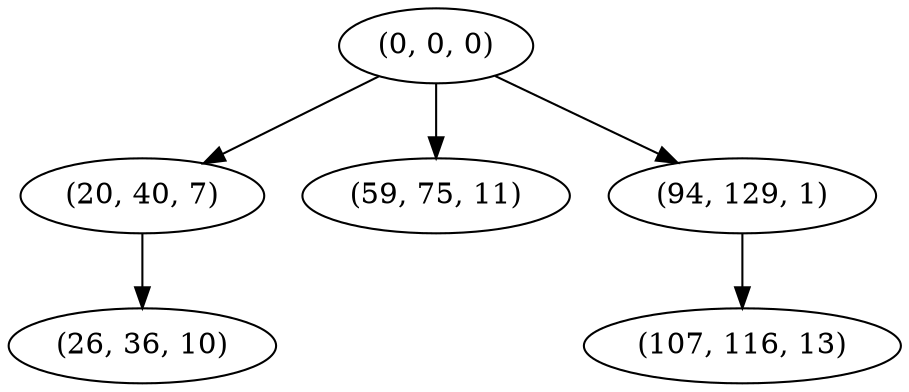 digraph tree {
    "(0, 0, 0)";
    "(20, 40, 7)";
    "(26, 36, 10)";
    "(59, 75, 11)";
    "(94, 129, 1)";
    "(107, 116, 13)";
    "(0, 0, 0)" -> "(20, 40, 7)";
    "(0, 0, 0)" -> "(59, 75, 11)";
    "(0, 0, 0)" -> "(94, 129, 1)";
    "(20, 40, 7)" -> "(26, 36, 10)";
    "(94, 129, 1)" -> "(107, 116, 13)";
}
